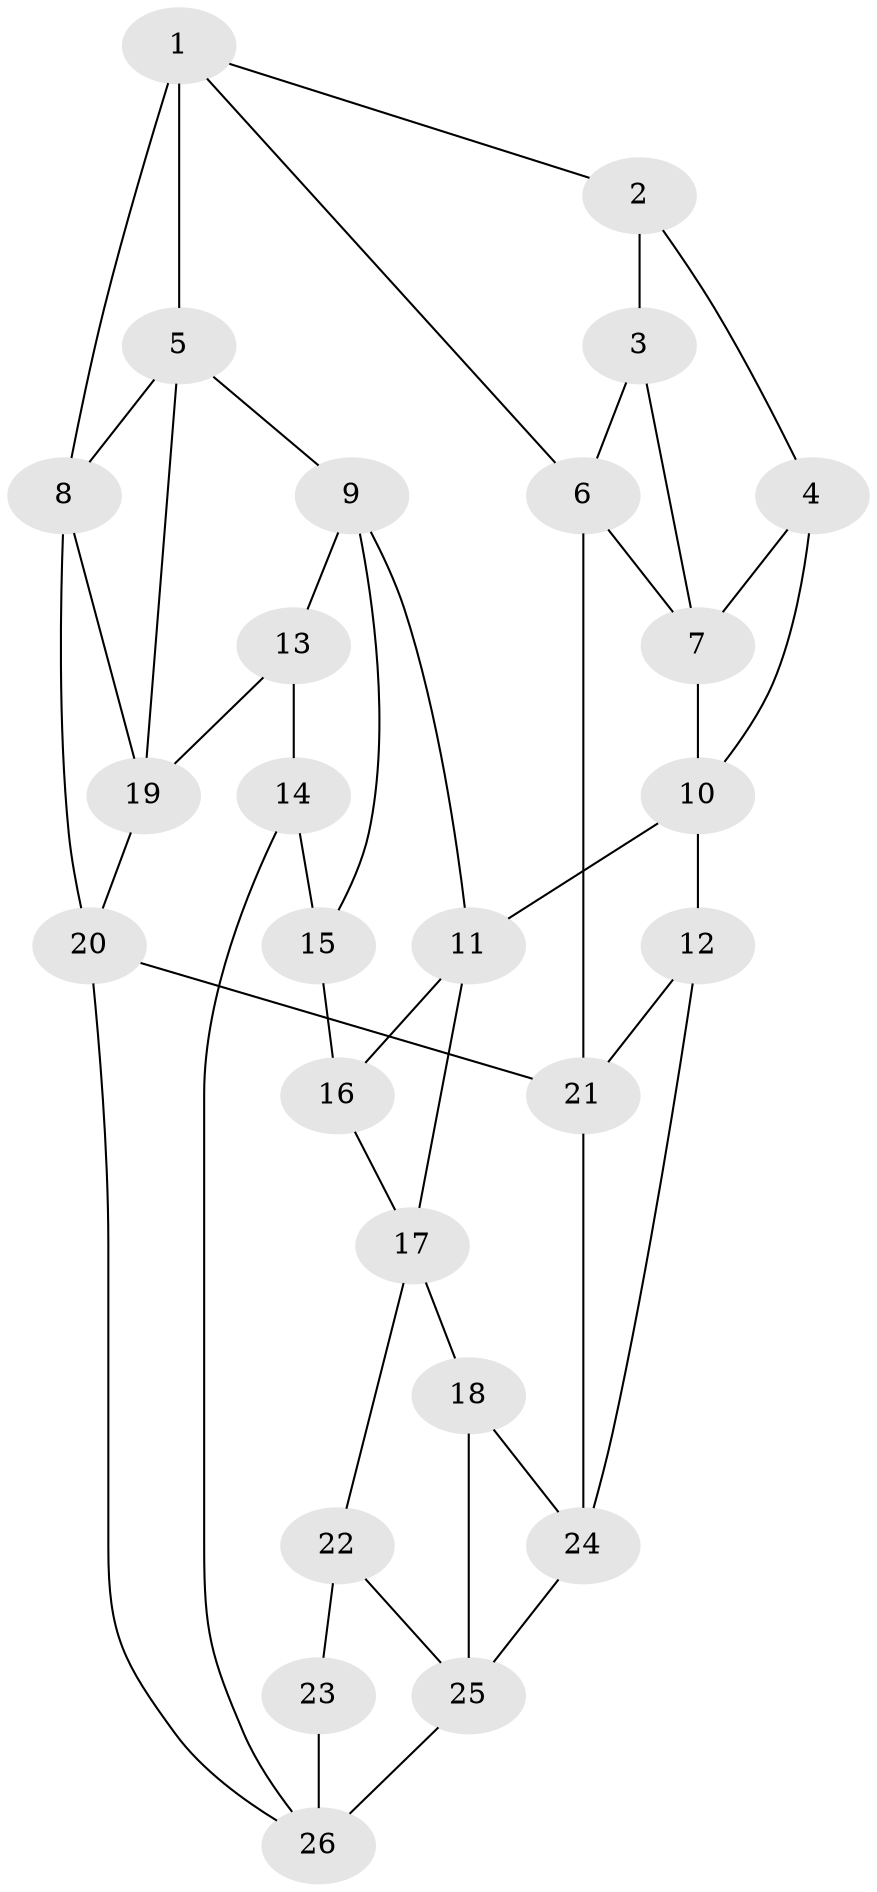 // original degree distribution, {3: 0.0392156862745098, 4: 0.2549019607843137, 5: 0.5098039215686274, 6: 0.19607843137254902}
// Generated by graph-tools (version 1.1) at 2025/38/03/04/25 23:38:36]
// undirected, 26 vertices, 46 edges
graph export_dot {
  node [color=gray90,style=filled];
  1;
  2;
  3;
  4;
  5;
  6;
  7;
  8;
  9;
  10;
  11;
  12;
  13;
  14;
  15;
  16;
  17;
  18;
  19;
  20;
  21;
  22;
  23;
  24;
  25;
  26;
  1 -- 2 [weight=1.0];
  1 -- 5 [weight=1.0];
  1 -- 6 [weight=1.0];
  1 -- 8 [weight=2.0];
  2 -- 3 [weight=1.0];
  2 -- 4 [weight=1.0];
  3 -- 6 [weight=1.0];
  3 -- 7 [weight=1.0];
  4 -- 7 [weight=1.0];
  4 -- 10 [weight=1.0];
  5 -- 8 [weight=1.0];
  5 -- 9 [weight=1.0];
  5 -- 19 [weight=1.0];
  6 -- 7 [weight=1.0];
  6 -- 21 [weight=2.0];
  7 -- 10 [weight=1.0];
  8 -- 19 [weight=1.0];
  8 -- 20 [weight=1.0];
  9 -- 11 [weight=1.0];
  9 -- 13 [weight=1.0];
  9 -- 15 [weight=1.0];
  10 -- 11 [weight=1.0];
  10 -- 12 [weight=1.0];
  11 -- 16 [weight=1.0];
  11 -- 17 [weight=1.0];
  12 -- 21 [weight=1.0];
  12 -- 24 [weight=1.0];
  13 -- 14 [weight=1.0];
  13 -- 19 [weight=2.0];
  14 -- 15 [weight=1.0];
  14 -- 26 [weight=1.0];
  15 -- 16 [weight=2.0];
  16 -- 17 [weight=1.0];
  17 -- 18 [weight=1.0];
  17 -- 22 [weight=1.0];
  18 -- 24 [weight=1.0];
  18 -- 25 [weight=1.0];
  19 -- 20 [weight=1.0];
  20 -- 21 [weight=1.0];
  20 -- 26 [weight=1.0];
  21 -- 24 [weight=1.0];
  22 -- 23 [weight=2.0];
  22 -- 25 [weight=1.0];
  23 -- 26 [weight=2.0];
  24 -- 25 [weight=1.0];
  25 -- 26 [weight=1.0];
}
